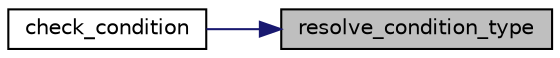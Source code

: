 digraph "resolve_condition_type"
{
 // LATEX_PDF_SIZE
  edge [fontname="Helvetica",fontsize="10",labelfontname="Helvetica",labelfontsize="10"];
  node [fontname="Helvetica",fontsize="10",shape=record];
  rankdir="RL";
  Node1 [label="resolve_condition_type",height=0.2,width=0.4,color="black", fillcolor="grey75", style="filled", fontcolor="black",tooltip=" "];
  Node1 -> Node2 [dir="back",color="midnightblue",fontsize="10",style="solid",fontname="Helvetica"];
  Node2 [label="check_condition",height=0.2,width=0.4,color="black", fillcolor="white", style="filled",URL="$d6/d35/condition__validation_8c.html#a71704b89d5560a369eccc90b03ee22eb",tooltip=" "];
}
